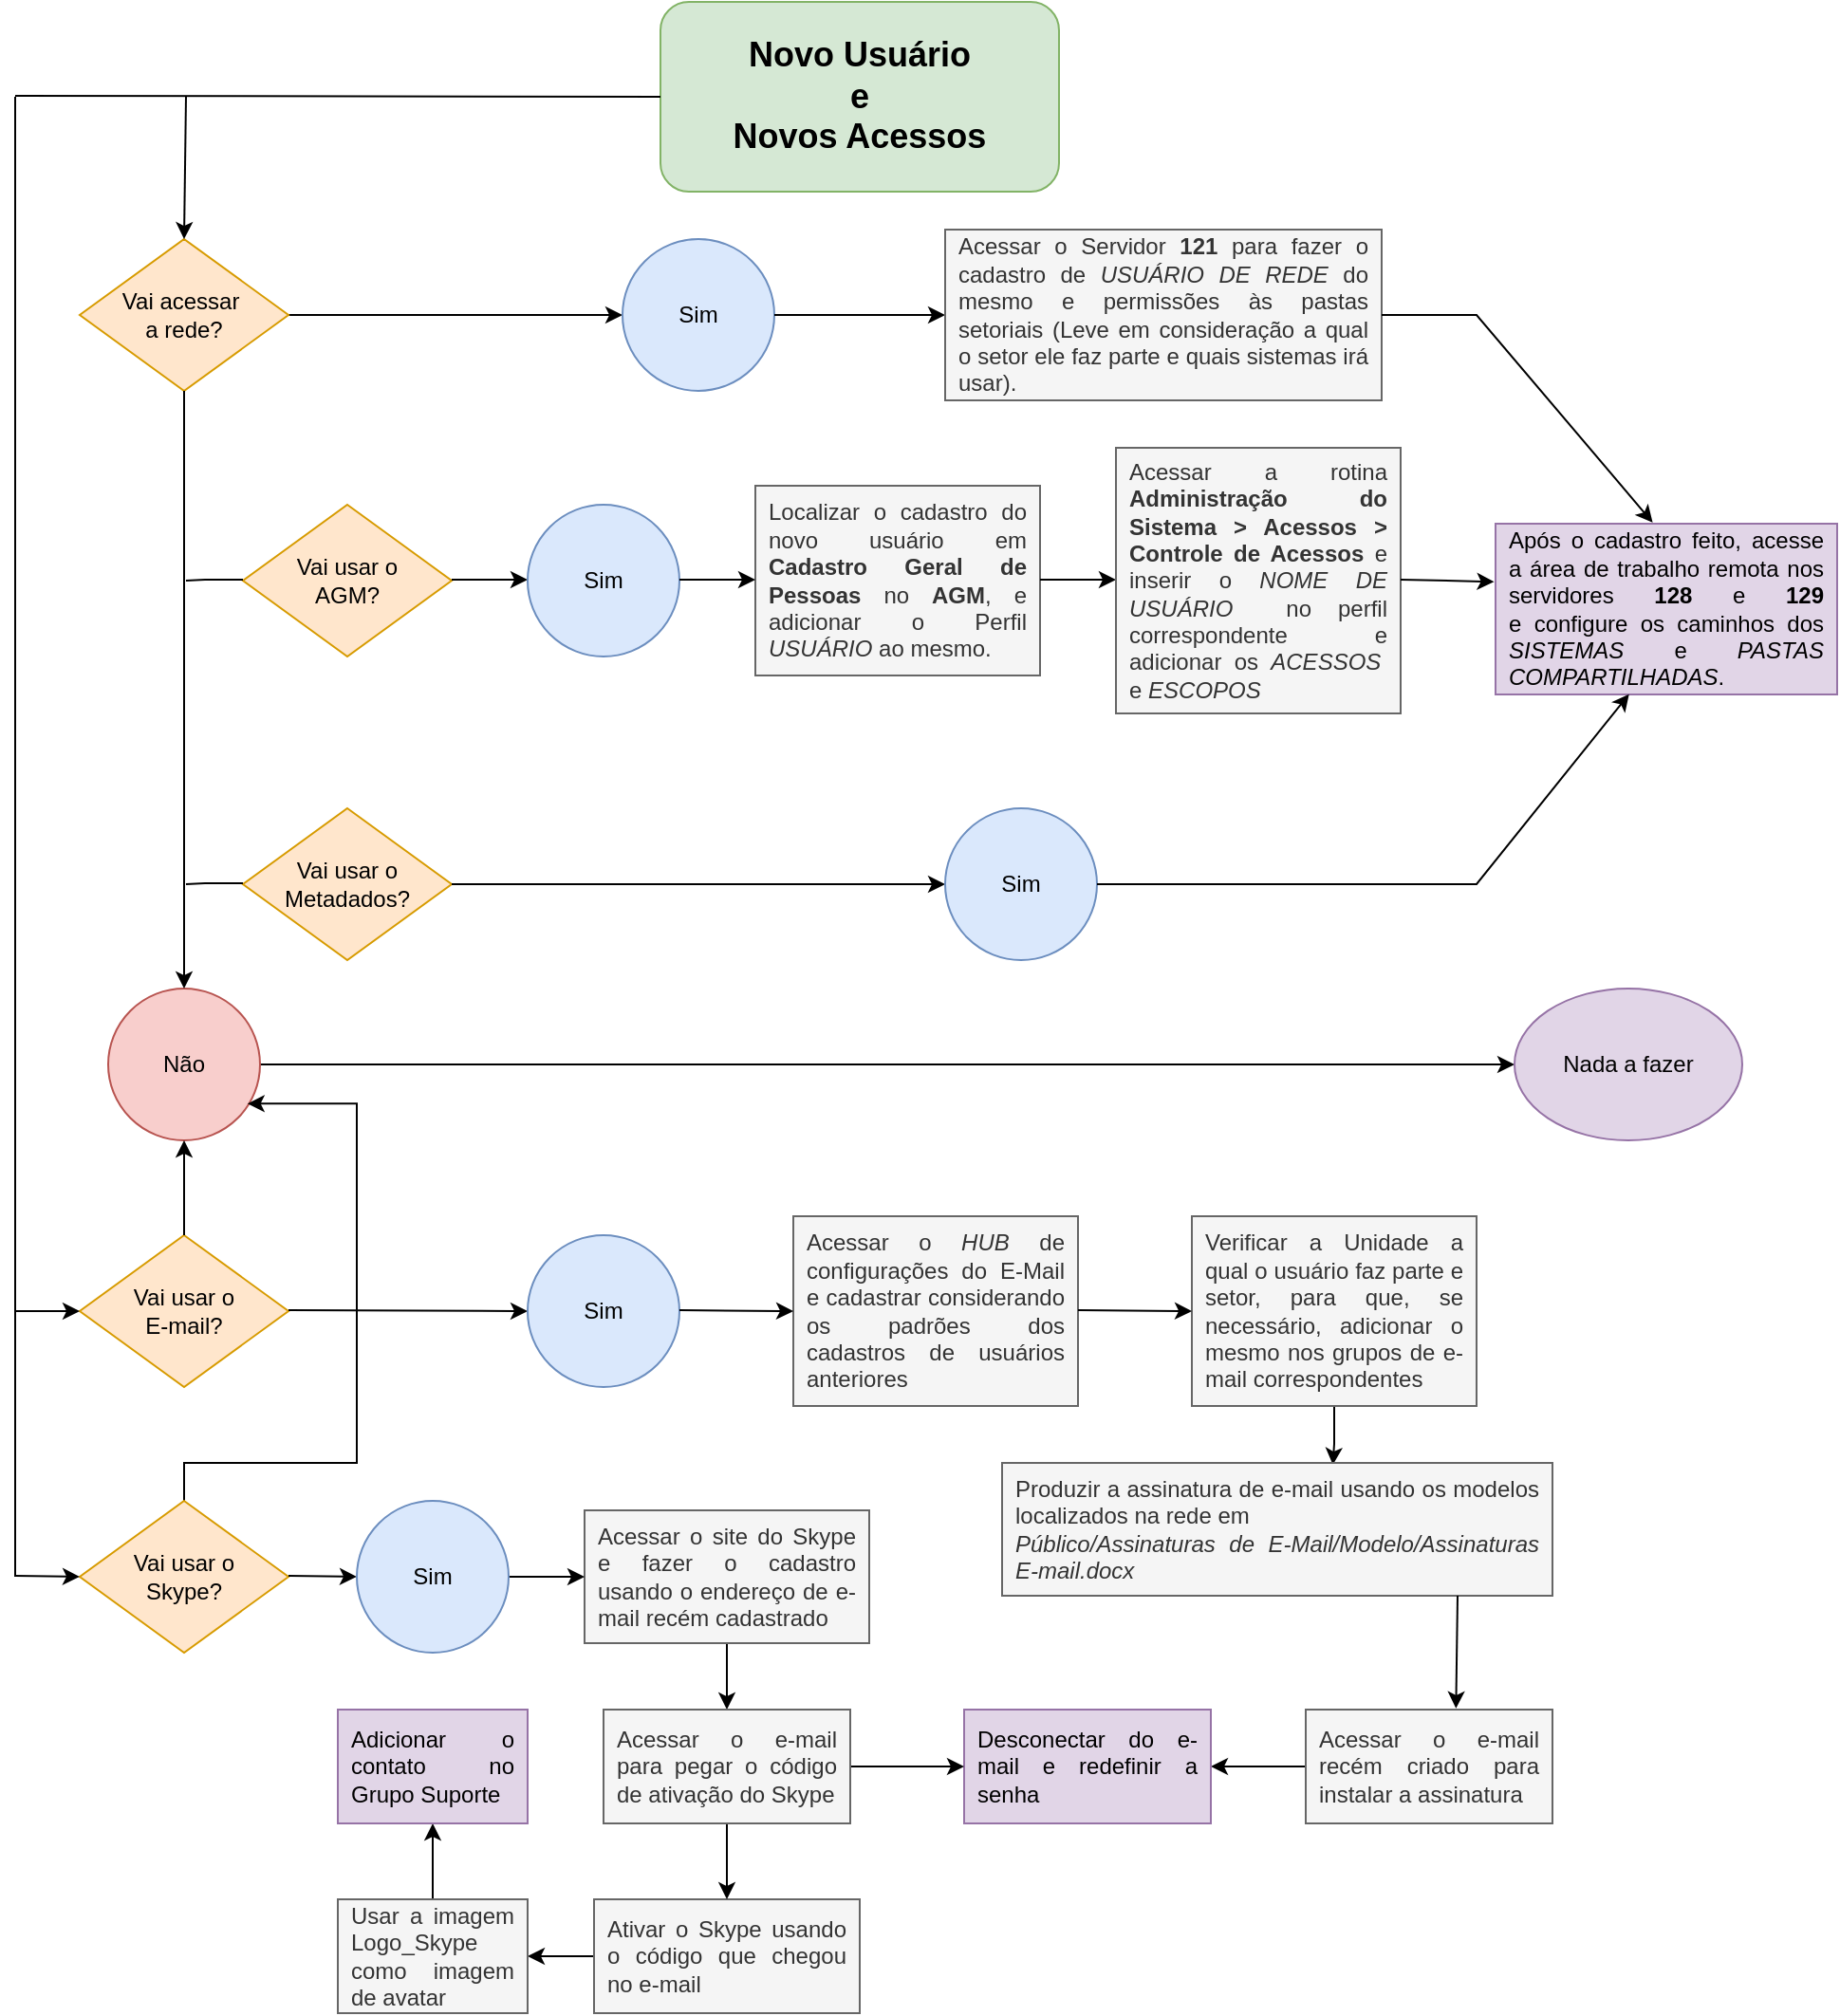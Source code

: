 <mxfile version="21.0.8" type="github">
  <diagram name="Page-1" id="2YBvvXClWsGukQMizWep">
    <mxGraphModel dx="1050" dy="585" grid="1" gridSize="10" guides="1" tooltips="1" connect="1" arrows="1" fold="1" page="1" pageScale="1.25" pageWidth="850" pageHeight="1100" math="0" shadow="0">
      <root>
        <mxCell id="0" />
        <mxCell id="1" parent="0" />
        <mxCell id="UMKtYtPnzh8QqkZGxL-M-10" value="Vai usar o&lt;br&gt;AGM?" style="rhombus;whiteSpace=wrap;html=1;fillColor=#ffe6cc;strokeColor=#d79b00;" vertex="1" parent="1">
          <mxGeometry x="150" y="275" width="110" height="80" as="geometry" />
        </mxCell>
        <mxCell id="UMKtYtPnzh8QqkZGxL-M-12" value="" style="endArrow=classic;html=1;rounded=0;exitX=1;exitY=0.5;exitDx=0;exitDy=0;" edge="1" parent="1" source="UMKtYtPnzh8QqkZGxL-M-30">
          <mxGeometry width="50" height="50" relative="1" as="geometry">
            <mxPoint x="260" y="175" as="sourcePoint" />
            <mxPoint x="350" y="175" as="targetPoint" />
          </mxGeometry>
        </mxCell>
        <mxCell id="UMKtYtPnzh8QqkZGxL-M-14" value="Sim" style="ellipse;whiteSpace=wrap;html=1;aspect=fixed;fillColor=#dae8fc;strokeColor=#6c8ebf;" vertex="1" parent="1">
          <mxGeometry x="350" y="135" width="80" height="80" as="geometry" />
        </mxCell>
        <mxCell id="UMKtYtPnzh8QqkZGxL-M-100" style="edgeStyle=orthogonalEdgeStyle;rounded=0;orthogonalLoop=1;jettySize=auto;html=1;entryX=0;entryY=0.5;entryDx=0;entryDy=0;" edge="1" parent="1" source="UMKtYtPnzh8QqkZGxL-M-16" target="UMKtYtPnzh8QqkZGxL-M-57">
          <mxGeometry relative="1" as="geometry" />
        </mxCell>
        <mxCell id="UMKtYtPnzh8QqkZGxL-M-16" value="Não" style="ellipse;whiteSpace=wrap;html=1;aspect=fixed;fillColor=#f8cecc;strokeColor=#b85450;" vertex="1" parent="1">
          <mxGeometry x="79" y="530" width="80" height="80" as="geometry" />
        </mxCell>
        <mxCell id="UMKtYtPnzh8QqkZGxL-M-18" value="Vai usar o Metadados?" style="rhombus;whiteSpace=wrap;html=1;fillColor=#ffe6cc;strokeColor=#d79b00;" vertex="1" parent="1">
          <mxGeometry x="150" y="435" width="110" height="80" as="geometry" />
        </mxCell>
        <mxCell id="UMKtYtPnzh8QqkZGxL-M-19" value="" style="endArrow=classic;html=1;rounded=0;" edge="1" parent="1">
          <mxGeometry width="50" height="50" relative="1" as="geometry">
            <mxPoint x="260" y="314.5" as="sourcePoint" />
            <mxPoint x="300" y="314.5" as="targetPoint" />
          </mxGeometry>
        </mxCell>
        <mxCell id="UMKtYtPnzh8QqkZGxL-M-20" value="Sim" style="ellipse;whiteSpace=wrap;html=1;aspect=fixed;fillColor=#dae8fc;strokeColor=#6c8ebf;" vertex="1" parent="1">
          <mxGeometry x="300" y="275" width="80" height="80" as="geometry" />
        </mxCell>
        <mxCell id="UMKtYtPnzh8QqkZGxL-M-23" value="Vai usar o&lt;br&gt;E-mail?" style="rhombus;whiteSpace=wrap;html=1;fillColor=#ffe6cc;strokeColor=#d79b00;" vertex="1" parent="1">
          <mxGeometry x="64" y="660" width="110" height="80" as="geometry" />
        </mxCell>
        <mxCell id="UMKtYtPnzh8QqkZGxL-M-25" value="" style="endArrow=classic;html=1;rounded=0;exitX=1;exitY=0.5;exitDx=0;exitDy=0;entryX=0;entryY=0.5;entryDx=0;entryDy=0;" edge="1" parent="1" source="UMKtYtPnzh8QqkZGxL-M-14" target="UMKtYtPnzh8QqkZGxL-M-31">
          <mxGeometry width="50" height="50" relative="1" as="geometry">
            <mxPoint x="490" y="175" as="sourcePoint" />
            <mxPoint x="490" y="175" as="targetPoint" />
          </mxGeometry>
        </mxCell>
        <mxCell id="UMKtYtPnzh8QqkZGxL-M-26" value="&lt;div style=&quot;text-align: justify;&quot;&gt;&lt;span style=&quot;background-color: initial;&quot;&gt;Localizar o cadastro do novo usuário em &lt;b&gt;Cadastro Geral de Pessoas &lt;/b&gt;no &lt;b&gt;AGM&lt;/b&gt;, e adicionar&amp;nbsp;o Perfil &lt;i&gt;USUÁRIO&lt;/i&gt;&amp;nbsp;ao mesmo.&lt;/span&gt;&lt;/div&gt;" style="rounded=0;whiteSpace=wrap;html=1;perimeterSpacing=0;spacingLeft=4;spacingRight=4;spacing=4;spacingTop=4;spacingBottom=4;fillColor=#f5f5f5;fontColor=#333333;strokeColor=#666666;" vertex="1" parent="1">
          <mxGeometry x="420" y="265" width="150" height="100" as="geometry" />
        </mxCell>
        <mxCell id="UMKtYtPnzh8QqkZGxL-M-27" value="" style="endArrow=classic;html=1;rounded=0;" edge="1" parent="1">
          <mxGeometry width="50" height="50" relative="1" as="geometry">
            <mxPoint x="570" y="314.5" as="sourcePoint" />
            <mxPoint x="610" y="314.5" as="targetPoint" />
          </mxGeometry>
        </mxCell>
        <mxCell id="UMKtYtPnzh8QqkZGxL-M-28" value="&lt;div style=&quot;text-align: justify;&quot;&gt;Acessar a rotina &lt;b&gt;Administração do Sistema &amp;gt; Acessos &amp;gt; Controle de Acessos&lt;/b&gt;&amp;nbsp;e inserir o &lt;i&gt;NOME DE USUÁRIO&lt;/i&gt;&amp;nbsp; no perfil correspondente e adicionar os &lt;i&gt;ACESSOS&amp;nbsp; &lt;/i&gt;e &lt;i&gt;ESCOPOS&lt;/i&gt;&lt;/div&gt;" style="rounded=0;whiteSpace=wrap;html=1;perimeterSpacing=0;spacingLeft=4;spacingRight=4;spacing=4;spacingTop=4;spacingBottom=4;fillColor=#f5f5f5;fontColor=#333333;strokeColor=#666666;" vertex="1" parent="1">
          <mxGeometry x="610" y="245" width="150" height="140" as="geometry" />
        </mxCell>
        <mxCell id="UMKtYtPnzh8QqkZGxL-M-30" value="Vai acessar&amp;nbsp;&lt;br&gt;a rede?" style="rhombus;whiteSpace=wrap;html=1;fillColor=#ffe6cc;strokeColor=#d79b00;" vertex="1" parent="1">
          <mxGeometry x="64" y="135" width="110" height="80" as="geometry" />
        </mxCell>
        <mxCell id="UMKtYtPnzh8QqkZGxL-M-31" value="&lt;div style=&quot;text-align: justify;&quot;&gt;Acessar o Servidor &lt;b&gt;121&lt;/b&gt;&amp;nbsp;para fazer o cadastro de &lt;i&gt;USUÁRIO DE REDE&lt;/i&gt;&amp;nbsp;do mesmo e permissões às pastas setoriais (Leve em consideração a qual o setor ele faz parte e quais sistemas irá usar).&amp;nbsp;&lt;/div&gt;" style="rounded=0;whiteSpace=wrap;html=1;perimeterSpacing=0;spacingLeft=4;spacingRight=4;spacing=4;spacingTop=4;spacingBottom=4;fillColor=#f5f5f5;fontColor=#333333;strokeColor=#666666;" vertex="1" parent="1">
          <mxGeometry x="520" y="130" width="230" height="90" as="geometry" />
        </mxCell>
        <mxCell id="UMKtYtPnzh8QqkZGxL-M-32" value="&lt;div style=&quot;text-align: justify;&quot;&gt;Após o cadastro feito, acesse a área de trabalho remota nos servidores&amp;nbsp;&lt;b&gt;128&lt;/b&gt; e &lt;b&gt;129 &lt;/b&gt;e&amp;nbsp;configure os caminhos dos &lt;i&gt;SISTEMAS&lt;/i&gt;&amp;nbsp;e &lt;i&gt;PASTAS COMPARTILHADAS&lt;/i&gt;.&lt;br&gt;&lt;/div&gt;" style="rounded=0;whiteSpace=wrap;html=1;perimeterSpacing=0;spacingLeft=4;spacingRight=4;spacing=4;spacingTop=4;spacingBottom=4;fillColor=#e1d5e7;strokeColor=#9673a6;" vertex="1" parent="1">
          <mxGeometry x="810" y="285" width="180" height="90" as="geometry" />
        </mxCell>
        <mxCell id="UMKtYtPnzh8QqkZGxL-M-35" value="" style="endArrow=classic;html=1;rounded=0;" edge="1" parent="1">
          <mxGeometry width="50" height="50" relative="1" as="geometry">
            <mxPoint x="380" y="314.5" as="sourcePoint" />
            <mxPoint x="420" y="314.5" as="targetPoint" />
          </mxGeometry>
        </mxCell>
        <mxCell id="UMKtYtPnzh8QqkZGxL-M-37" value="" style="endArrow=classic;html=1;rounded=0;entryX=0;entryY=0.5;entryDx=0;entryDy=0;" edge="1" parent="1" target="UMKtYtPnzh8QqkZGxL-M-38">
          <mxGeometry width="50" height="50" relative="1" as="geometry">
            <mxPoint x="260" y="475" as="sourcePoint" />
            <mxPoint x="300" y="475" as="targetPoint" />
          </mxGeometry>
        </mxCell>
        <mxCell id="UMKtYtPnzh8QqkZGxL-M-38" value="Sim" style="ellipse;whiteSpace=wrap;html=1;aspect=fixed;fillColor=#dae8fc;strokeColor=#6c8ebf;" vertex="1" parent="1">
          <mxGeometry x="520" y="435" width="80" height="80" as="geometry" />
        </mxCell>
        <mxCell id="UMKtYtPnzh8QqkZGxL-M-39" value="" style="endArrow=classic;html=1;rounded=0;entryX=0.391;entryY=0.998;entryDx=0;entryDy=0;entryPerimeter=0;exitX=1;exitY=0.5;exitDx=0;exitDy=0;" edge="1" parent="1" source="UMKtYtPnzh8QqkZGxL-M-38" target="UMKtYtPnzh8QqkZGxL-M-32">
          <mxGeometry width="50" height="50" relative="1" as="geometry">
            <mxPoint x="610" y="475" as="sourcePoint" />
            <mxPoint x="850" y="475" as="targetPoint" />
            <Array as="points">
              <mxPoint x="800" y="475" />
            </Array>
          </mxGeometry>
        </mxCell>
        <mxCell id="UMKtYtPnzh8QqkZGxL-M-40" value="" style="endArrow=classic;html=1;rounded=0;entryX=-0.004;entryY=0.34;entryDx=0;entryDy=0;entryPerimeter=0;" edge="1" parent="1" target="UMKtYtPnzh8QqkZGxL-M-32">
          <mxGeometry width="50" height="50" relative="1" as="geometry">
            <mxPoint x="760" y="314.5" as="sourcePoint" />
            <mxPoint x="800" y="314.5" as="targetPoint" />
          </mxGeometry>
        </mxCell>
        <mxCell id="UMKtYtPnzh8QqkZGxL-M-41" value="" style="endArrow=classic;html=1;rounded=0;entryX=0.46;entryY=-0.007;entryDx=0;entryDy=0;entryPerimeter=0;exitX=1;exitY=0.5;exitDx=0;exitDy=0;" edge="1" parent="1" source="UMKtYtPnzh8QqkZGxL-M-31" target="UMKtYtPnzh8QqkZGxL-M-32">
          <mxGeometry width="50" height="50" relative="1" as="geometry">
            <mxPoint x="790" y="174.5" as="sourcePoint" />
            <mxPoint x="930" y="285" as="targetPoint" />
            <Array as="points">
              <mxPoint x="800" y="175" />
            </Array>
          </mxGeometry>
        </mxCell>
        <mxCell id="UMKtYtPnzh8QqkZGxL-M-42" value="&lt;b&gt;&lt;font style=&quot;font-size: 18px;&quot;&gt;Novo Usuário&lt;br&gt;e&lt;br&gt;Novos Acessos&lt;br&gt;&lt;/font&gt;&lt;/b&gt;" style="rounded=1;whiteSpace=wrap;html=1;fillColor=#d5e8d4;strokeColor=#82b366;" vertex="1" parent="1">
          <mxGeometry x="370" y="10" width="210" height="100" as="geometry" />
        </mxCell>
        <mxCell id="UMKtYtPnzh8QqkZGxL-M-44" value="" style="endArrow=none;html=1;rounded=0;entryX=0;entryY=0.5;entryDx=0;entryDy=0;" edge="1" parent="1" target="UMKtYtPnzh8QqkZGxL-M-42">
          <mxGeometry width="50" height="50" relative="1" as="geometry">
            <mxPoint x="30" y="59.5" as="sourcePoint" />
            <mxPoint x="340" y="59.5" as="targetPoint" />
          </mxGeometry>
        </mxCell>
        <mxCell id="UMKtYtPnzh8QqkZGxL-M-45" value="" style="endArrow=none;html=1;rounded=0;" edge="1" parent="1">
          <mxGeometry width="50" height="50" relative="1" as="geometry">
            <mxPoint x="30" y="60" as="sourcePoint" />
            <mxPoint x="30" y="840" as="targetPoint" />
          </mxGeometry>
        </mxCell>
        <mxCell id="UMKtYtPnzh8QqkZGxL-M-47" value="" style="endArrow=classic;html=1;rounded=0;entryX=0.5;entryY=0;entryDx=0;entryDy=0;" edge="1" parent="1" target="UMKtYtPnzh8QqkZGxL-M-30">
          <mxGeometry width="50" height="50" relative="1" as="geometry">
            <mxPoint x="120" y="60" as="sourcePoint" />
            <mxPoint x="130" y="150" as="targetPoint" />
          </mxGeometry>
        </mxCell>
        <mxCell id="UMKtYtPnzh8QqkZGxL-M-48" value="" style="endArrow=classic;html=1;rounded=0;entryX=0;entryY=0.5;entryDx=0;entryDy=0;" edge="1" parent="1" target="UMKtYtPnzh8QqkZGxL-M-23">
          <mxGeometry width="50" height="50" relative="1" as="geometry">
            <mxPoint x="30" y="700" as="sourcePoint" />
            <mxPoint x="50" y="830" as="targetPoint" />
          </mxGeometry>
        </mxCell>
        <mxCell id="UMKtYtPnzh8QqkZGxL-M-52" value="" style="endArrow=classic;html=1;rounded=0;exitX=0.5;exitY=1;exitDx=0;exitDy=0;entryX=0.5;entryY=0;entryDx=0;entryDy=0;" edge="1" parent="1" source="UMKtYtPnzh8QqkZGxL-M-30" target="UMKtYtPnzh8QqkZGxL-M-16">
          <mxGeometry width="50" height="50" relative="1" as="geometry">
            <mxPoint x="118.5" y="260" as="sourcePoint" />
            <mxPoint x="118.5" y="580" as="targetPoint" />
          </mxGeometry>
        </mxCell>
        <mxCell id="UMKtYtPnzh8QqkZGxL-M-54" value="" style="endArrow=none;html=1;rounded=0;" edge="1" parent="1">
          <mxGeometry width="50" height="50" relative="1" as="geometry">
            <mxPoint x="150" y="314.5" as="sourcePoint" />
            <mxPoint x="120" y="315" as="targetPoint" />
            <Array as="points">
              <mxPoint x="130" y="314.5" />
            </Array>
          </mxGeometry>
        </mxCell>
        <mxCell id="UMKtYtPnzh8QqkZGxL-M-55" value="" style="endArrow=none;html=1;rounded=0;" edge="1" parent="1">
          <mxGeometry width="50" height="50" relative="1" as="geometry">
            <mxPoint x="150" y="474.5" as="sourcePoint" />
            <mxPoint x="120" y="475" as="targetPoint" />
            <Array as="points">
              <mxPoint x="130" y="474.5" />
            </Array>
          </mxGeometry>
        </mxCell>
        <mxCell id="UMKtYtPnzh8QqkZGxL-M-57" value="Nada a fazer" style="ellipse;whiteSpace=wrap;html=1;fillColor=#e1d5e7;strokeColor=#9673a6;" vertex="1" parent="1">
          <mxGeometry x="820" y="530" width="120" height="80" as="geometry" />
        </mxCell>
        <mxCell id="UMKtYtPnzh8QqkZGxL-M-58" value="" style="endArrow=classic;html=1;rounded=0;entryX=0.5;entryY=1;entryDx=0;entryDy=0;exitX=0.5;exitY=0;exitDx=0;exitDy=0;" edge="1" parent="1" source="UMKtYtPnzh8QqkZGxL-M-23" target="UMKtYtPnzh8QqkZGxL-M-16">
          <mxGeometry width="50" height="50" relative="1" as="geometry">
            <mxPoint x="120" y="730" as="sourcePoint" />
            <mxPoint x="118.5" y="720" as="targetPoint" />
          </mxGeometry>
        </mxCell>
        <mxCell id="UMKtYtPnzh8QqkZGxL-M-59" value="" style="endArrow=classic;html=1;rounded=0;entryX=0;entryY=0.5;entryDx=0;entryDy=0;" edge="1" parent="1" target="UMKtYtPnzh8QqkZGxL-M-60">
          <mxGeometry width="50" height="50" relative="1" as="geometry">
            <mxPoint x="174" y="699.5" as="sourcePoint" />
            <mxPoint x="315" y="700" as="targetPoint" />
          </mxGeometry>
        </mxCell>
        <mxCell id="UMKtYtPnzh8QqkZGxL-M-60" value="Sim" style="ellipse;whiteSpace=wrap;html=1;aspect=fixed;fillColor=#dae8fc;strokeColor=#6c8ebf;" vertex="1" parent="1">
          <mxGeometry x="300" y="660" width="80" height="80" as="geometry" />
        </mxCell>
        <mxCell id="UMKtYtPnzh8QqkZGxL-M-61" value="&lt;div style=&quot;text-align: justify;&quot;&gt;Acessar o &lt;i&gt;HUB&lt;/i&gt;&amp;nbsp;de configurações do E-Mail e cadastrar considerando os padrões dos cadastros de usuários anteriores&lt;/div&gt;" style="rounded=0;whiteSpace=wrap;html=1;perimeterSpacing=0;spacingLeft=4;spacingRight=4;spacing=4;spacingTop=4;spacingBottom=4;fillColor=#f5f5f5;fontColor=#333333;strokeColor=#666666;" vertex="1" parent="1">
          <mxGeometry x="440" y="650" width="150" height="100" as="geometry" />
        </mxCell>
        <mxCell id="UMKtYtPnzh8QqkZGxL-M-90" style="edgeStyle=orthogonalEdgeStyle;rounded=0;orthogonalLoop=1;jettySize=auto;html=1;entryX=0.601;entryY=0.014;entryDx=0;entryDy=0;entryPerimeter=0;" edge="1" parent="1" source="UMKtYtPnzh8QqkZGxL-M-62" target="UMKtYtPnzh8QqkZGxL-M-63">
          <mxGeometry relative="1" as="geometry" />
        </mxCell>
        <mxCell id="UMKtYtPnzh8QqkZGxL-M-62" value="&lt;div style=&quot;text-align: justify;&quot;&gt;Verificar a Unidade a qual o usuário faz parte e setor, para que, se necessário, adicionar o mesmo nos grupos de e-mail correspondentes&lt;/div&gt;" style="rounded=0;whiteSpace=wrap;html=1;perimeterSpacing=0;spacingLeft=4;spacingRight=4;spacing=4;spacingTop=4;spacingBottom=4;fillColor=#f5f5f5;fontColor=#333333;strokeColor=#666666;" vertex="1" parent="1">
          <mxGeometry x="650" y="650" width="150" height="100" as="geometry" />
        </mxCell>
        <mxCell id="UMKtYtPnzh8QqkZGxL-M-63" value="&lt;div style=&quot;text-align: justify;&quot;&gt;Produzir a assinatura de e-mail usando os modelos localizados na rede em&lt;/div&gt;&lt;div style=&quot;text-align: justify;&quot;&gt;&lt;i style=&quot;&quot;&gt;Público/Assinaturas de E-Mail/Modelo/Assinaturas E-mail.docx&lt;/i&gt;&lt;/div&gt;" style="rounded=0;whiteSpace=wrap;html=1;perimeterSpacing=0;spacingLeft=4;spacingRight=4;spacing=4;spacingTop=4;spacingBottom=4;fillColor=#f5f5f5;fontColor=#333333;strokeColor=#666666;" vertex="1" parent="1">
          <mxGeometry x="550" y="780" width="290" height="70" as="geometry" />
        </mxCell>
        <mxCell id="UMKtYtPnzh8QqkZGxL-M-64" value="" style="endArrow=classic;html=1;rounded=0;entryX=0;entryY=0.5;entryDx=0;entryDy=0;" edge="1" parent="1" target="UMKtYtPnzh8QqkZGxL-M-61">
          <mxGeometry width="50" height="50" relative="1" as="geometry">
            <mxPoint x="380" y="699.5" as="sourcePoint" />
            <mxPoint x="420" y="699.5" as="targetPoint" />
          </mxGeometry>
        </mxCell>
        <mxCell id="UMKtYtPnzh8QqkZGxL-M-65" value="" style="endArrow=classic;html=1;rounded=0;entryX=0;entryY=0.5;entryDx=0;entryDy=0;" edge="1" parent="1">
          <mxGeometry width="50" height="50" relative="1" as="geometry">
            <mxPoint x="590" y="699.5" as="sourcePoint" />
            <mxPoint x="650" y="700" as="targetPoint" />
          </mxGeometry>
        </mxCell>
        <mxCell id="UMKtYtPnzh8QqkZGxL-M-97" style="edgeStyle=orthogonalEdgeStyle;rounded=0;orthogonalLoop=1;jettySize=auto;html=1;entryX=1;entryY=0.5;entryDx=0;entryDy=0;" edge="1" parent="1" source="UMKtYtPnzh8QqkZGxL-M-67" target="UMKtYtPnzh8QqkZGxL-M-68">
          <mxGeometry relative="1" as="geometry" />
        </mxCell>
        <mxCell id="UMKtYtPnzh8QqkZGxL-M-67" value="&lt;div style=&quot;text-align: justify;&quot;&gt;Acessar o e-mail recém criado para instalar a assinatura&lt;/div&gt;" style="rounded=0;whiteSpace=wrap;html=1;perimeterSpacing=0;spacingLeft=4;spacingRight=4;spacing=4;spacingTop=4;spacingBottom=4;fillColor=#f5f5f5;fontColor=#333333;strokeColor=#666666;" vertex="1" parent="1">
          <mxGeometry x="710" y="910" width="130" height="60" as="geometry" />
        </mxCell>
        <mxCell id="UMKtYtPnzh8QqkZGxL-M-68" value="&lt;div style=&quot;text-align: justify;&quot;&gt;Desconectar do e-mail e redefinir a senha&lt;/div&gt;" style="rounded=0;whiteSpace=wrap;html=1;perimeterSpacing=0;spacingLeft=4;spacingRight=4;spacing=4;spacingTop=4;spacingBottom=4;fillColor=#e1d5e7;strokeColor=#9673a6;" vertex="1" parent="1">
          <mxGeometry x="530" y="910" width="130" height="60" as="geometry" />
        </mxCell>
        <mxCell id="UMKtYtPnzh8QqkZGxL-M-79" style="edgeStyle=orthogonalEdgeStyle;rounded=0;orthogonalLoop=1;jettySize=auto;html=1;entryX=0.917;entryY=0.758;entryDx=0;entryDy=0;entryPerimeter=0;" edge="1" parent="1" source="UMKtYtPnzh8QqkZGxL-M-69" target="UMKtYtPnzh8QqkZGxL-M-16">
          <mxGeometry relative="1" as="geometry">
            <mxPoint x="180" y="600" as="targetPoint" />
            <Array as="points">
              <mxPoint x="119" y="780" />
              <mxPoint x="210" y="780" />
              <mxPoint x="210" y="591" />
            </Array>
          </mxGeometry>
        </mxCell>
        <mxCell id="UMKtYtPnzh8QqkZGxL-M-69" value="Vai usar o&lt;br&gt;Skype?" style="rhombus;whiteSpace=wrap;html=1;fillColor=#ffe6cc;strokeColor=#d79b00;" vertex="1" parent="1">
          <mxGeometry x="64" y="800" width="110" height="80" as="geometry" />
        </mxCell>
        <mxCell id="UMKtYtPnzh8QqkZGxL-M-70" value="" style="endArrow=classic;html=1;rounded=0;entryX=0;entryY=0.5;entryDx=0;entryDy=0;" edge="1" parent="1">
          <mxGeometry width="50" height="50" relative="1" as="geometry">
            <mxPoint x="174" y="839.5" as="sourcePoint" />
            <mxPoint x="210" y="840" as="targetPoint" />
          </mxGeometry>
        </mxCell>
        <mxCell id="UMKtYtPnzh8QqkZGxL-M-73" value="" style="endArrow=classic;html=1;rounded=0;entryX=0;entryY=0.5;entryDx=0;entryDy=0;" edge="1" parent="1">
          <mxGeometry width="50" height="50" relative="1" as="geometry">
            <mxPoint x="30" y="839.5" as="sourcePoint" />
            <mxPoint x="64" y="840" as="targetPoint" />
          </mxGeometry>
        </mxCell>
        <mxCell id="UMKtYtPnzh8QqkZGxL-M-91" style="edgeStyle=orthogonalEdgeStyle;rounded=0;orthogonalLoop=1;jettySize=auto;html=1;entryX=0.5;entryY=0;entryDx=0;entryDy=0;" edge="1" parent="1" source="UMKtYtPnzh8QqkZGxL-M-74" target="UMKtYtPnzh8QqkZGxL-M-83">
          <mxGeometry relative="1" as="geometry" />
        </mxCell>
        <mxCell id="UMKtYtPnzh8QqkZGxL-M-74" value="&lt;div style=&quot;text-align: justify;&quot;&gt;Acessar o site do Skype e fazer o cadastro usando o endereço de e-mail recém cadastrado&lt;/div&gt;" style="rounded=0;whiteSpace=wrap;html=1;perimeterSpacing=0;spacingLeft=4;spacingRight=4;spacing=4;spacingTop=4;spacingBottom=4;fillColor=#f5f5f5;fontColor=#333333;strokeColor=#666666;" vertex="1" parent="1">
          <mxGeometry x="330" y="805" width="150" height="70" as="geometry" />
        </mxCell>
        <mxCell id="UMKtYtPnzh8QqkZGxL-M-93" style="edgeStyle=orthogonalEdgeStyle;rounded=0;orthogonalLoop=1;jettySize=auto;html=1;entryX=1;entryY=0.5;entryDx=0;entryDy=0;" edge="1" parent="1" source="UMKtYtPnzh8QqkZGxL-M-75" target="UMKtYtPnzh8QqkZGxL-M-88">
          <mxGeometry relative="1" as="geometry" />
        </mxCell>
        <mxCell id="UMKtYtPnzh8QqkZGxL-M-75" value="&lt;div style=&quot;text-align: justify;&quot;&gt;Ativar o Skype usando o código que chegou no e-mail&lt;/div&gt;" style="rounded=0;whiteSpace=wrap;html=1;perimeterSpacing=0;spacingLeft=4;spacingRight=4;spacing=4;spacingTop=4;spacingBottom=4;fillColor=#f5f5f5;fontColor=#333333;strokeColor=#666666;" vertex="1" parent="1">
          <mxGeometry x="335" y="1010" width="140" height="60" as="geometry" />
        </mxCell>
        <mxCell id="UMKtYtPnzh8QqkZGxL-M-95" style="edgeStyle=orthogonalEdgeStyle;rounded=0;orthogonalLoop=1;jettySize=auto;html=1;entryX=0;entryY=0.5;entryDx=0;entryDy=0;" edge="1" parent="1" source="UMKtYtPnzh8QqkZGxL-M-78" target="UMKtYtPnzh8QqkZGxL-M-74">
          <mxGeometry relative="1" as="geometry" />
        </mxCell>
        <mxCell id="UMKtYtPnzh8QqkZGxL-M-78" value="Sim" style="ellipse;whiteSpace=wrap;html=1;aspect=fixed;fillColor=#dae8fc;strokeColor=#6c8ebf;" vertex="1" parent="1">
          <mxGeometry x="210" y="800" width="80" height="80" as="geometry" />
        </mxCell>
        <mxCell id="UMKtYtPnzh8QqkZGxL-M-92" style="edgeStyle=orthogonalEdgeStyle;rounded=0;orthogonalLoop=1;jettySize=auto;html=1;entryX=0.5;entryY=0;entryDx=0;entryDy=0;" edge="1" parent="1" source="UMKtYtPnzh8QqkZGxL-M-83" target="UMKtYtPnzh8QqkZGxL-M-75">
          <mxGeometry relative="1" as="geometry" />
        </mxCell>
        <mxCell id="UMKtYtPnzh8QqkZGxL-M-98" style="edgeStyle=orthogonalEdgeStyle;rounded=0;orthogonalLoop=1;jettySize=auto;html=1;entryX=0;entryY=0.5;entryDx=0;entryDy=0;" edge="1" parent="1" source="UMKtYtPnzh8QqkZGxL-M-83" target="UMKtYtPnzh8QqkZGxL-M-68">
          <mxGeometry relative="1" as="geometry" />
        </mxCell>
        <mxCell id="UMKtYtPnzh8QqkZGxL-M-83" value="&lt;div style=&quot;text-align: justify;&quot;&gt;Acessar o e-mail para pegar o código de ativação do Skype&lt;/div&gt;" style="rounded=0;whiteSpace=wrap;html=1;perimeterSpacing=0;spacingLeft=4;spacingRight=4;spacing=4;spacingTop=4;spacingBottom=4;fillColor=#f5f5f5;fontColor=#333333;strokeColor=#666666;" vertex="1" parent="1">
          <mxGeometry x="340" y="910" width="130" height="60" as="geometry" />
        </mxCell>
        <mxCell id="UMKtYtPnzh8QqkZGxL-M-99" style="edgeStyle=orthogonalEdgeStyle;rounded=0;orthogonalLoop=1;jettySize=auto;html=1;entryX=0.5;entryY=1;entryDx=0;entryDy=0;" edge="1" parent="1" source="UMKtYtPnzh8QqkZGxL-M-88" target="UMKtYtPnzh8QqkZGxL-M-94">
          <mxGeometry relative="1" as="geometry" />
        </mxCell>
        <mxCell id="UMKtYtPnzh8QqkZGxL-M-88" value="&lt;div style=&quot;text-align: justify;&quot;&gt;Usar a imagem Logo_Skype como imagem de avatar&lt;/div&gt;" style="rounded=0;whiteSpace=wrap;html=1;perimeterSpacing=0;spacingLeft=4;spacingRight=4;spacing=4;spacingTop=4;spacingBottom=4;fillColor=#f5f5f5;fontColor=#333333;strokeColor=#666666;" vertex="1" parent="1">
          <mxGeometry x="200" y="1010" width="100" height="60" as="geometry" />
        </mxCell>
        <mxCell id="UMKtYtPnzh8QqkZGxL-M-94" value="&lt;div style=&quot;text-align: justify;&quot;&gt;Adicionar o contato no Grupo Suporte&lt;/div&gt;" style="rounded=0;whiteSpace=wrap;html=1;perimeterSpacing=0;spacingLeft=4;spacingRight=4;spacing=4;spacingTop=4;spacingBottom=4;fillColor=#e1d5e7;strokeColor=#9673a6;" vertex="1" parent="1">
          <mxGeometry x="200" y="910" width="100" height="60" as="geometry" />
        </mxCell>
        <mxCell id="UMKtYtPnzh8QqkZGxL-M-96" value="" style="endArrow=classic;html=1;rounded=0;entryX=0.609;entryY=-0.01;entryDx=0;entryDy=0;entryPerimeter=0;" edge="1" parent="1" target="UMKtYtPnzh8QqkZGxL-M-67">
          <mxGeometry width="50" height="50" relative="1" as="geometry">
            <mxPoint x="790" y="850" as="sourcePoint" />
            <mxPoint x="790" y="880" as="targetPoint" />
          </mxGeometry>
        </mxCell>
      </root>
    </mxGraphModel>
  </diagram>
</mxfile>
